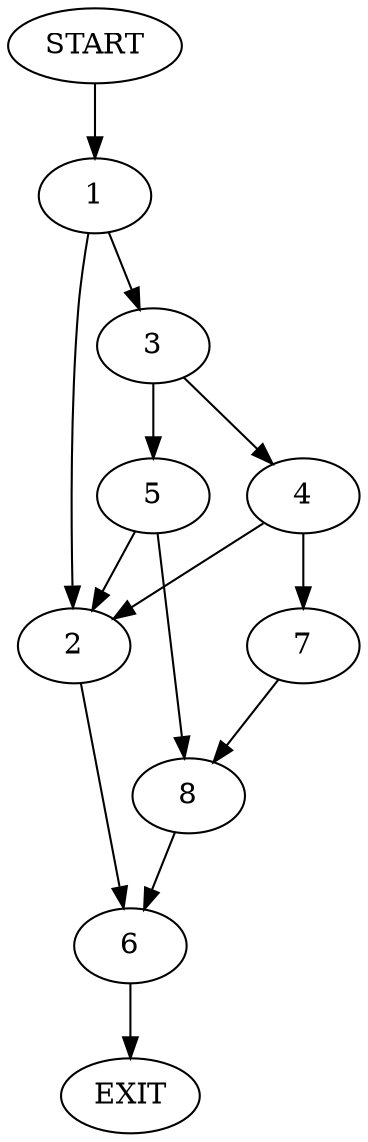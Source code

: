 digraph {
0 [label="START"]
9 [label="EXIT"]
0 -> 1
1 -> 2
1 -> 3
3 -> 4
3 -> 5
2 -> 6
4 -> 2
4 -> 7
5 -> 2
5 -> 8
7 -> 8
8 -> 6
6 -> 9
}
